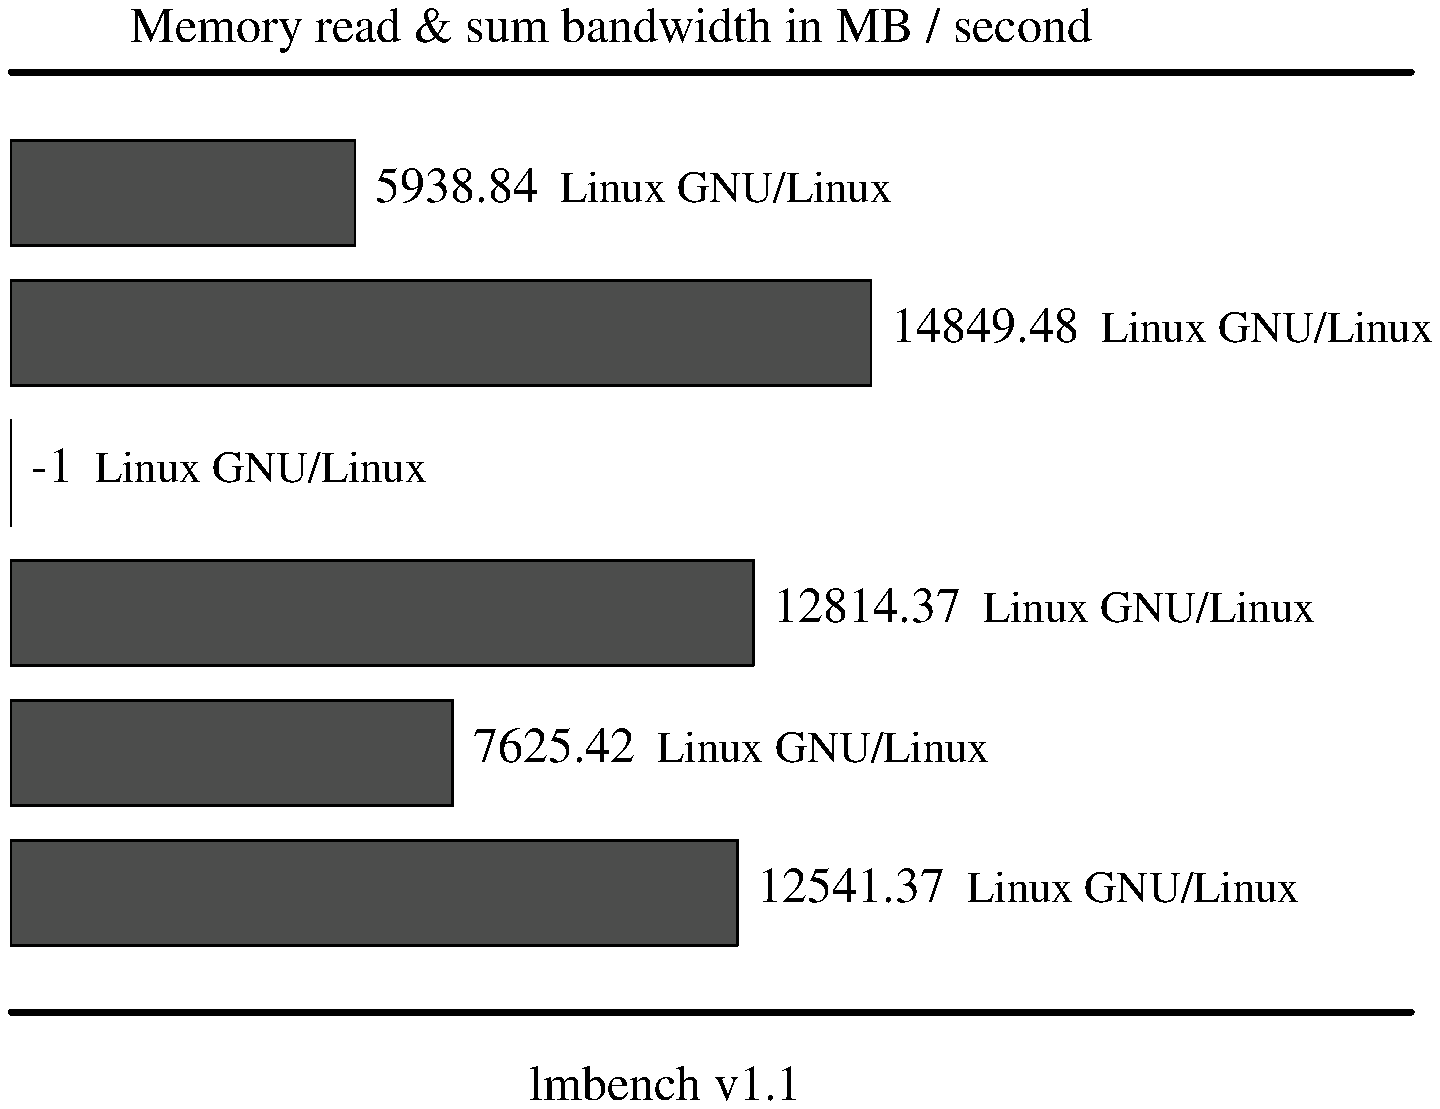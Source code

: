 .sp .75i
.po .23i
.ft R
.ps 16
.vs 21
.ce 100
\s+2Memory read & sum bandwidth in MB / second\s0
.ce 0
.vs 
.PS
.ps 16
.vs 11
[
# Variables, tweek these.
	fillval = .12		# default fill value boxes
	xsize = 4.3		# width of the graph
	ysize = 4.2		# height of the graph
	n = 6
	boxpercent = 75 / 100
	gap = xsize / n * (1 - boxpercent)
	maxdata = 14849.48
	yscale = ysize / maxdata
	xscale = xsize / maxdata

# Draw the graph borders 
	O:	box invis ht ysize wid xsize
boxht = ysize / n * boxpercent
box fill .7 wid 5938.84 * xscale with .nw at O.nw - (0, gap /2 + 0 * (ysize/n))
"\s+25938.84\s0  Linux GNU/Linux" ljust at last box.e + .1,0
box fill .7 wid 14849.48 * xscale with .nw at O.nw - (0, gap /2 + 1 * (ysize/n))
"\s+214849.48\s0  Linux GNU/Linux" ljust at last box.e + .1,0
box fill .7 wid -1 * xscale with .nw at O.nw - (0, gap /2 + 2 * (ysize/n))
"\s+2-1\s0  Linux GNU/Linux" ljust at last box.e + .1,0
box fill .7 wid 12814.37 * xscale with .nw at O.nw - (0, gap /2 + 3 * (ysize/n))
"\s+212814.37\s0  Linux GNU/Linux" ljust at last box.e + .1,0
box fill .7 wid 7625.42 * xscale with .nw at O.nw - (0, gap /2 + 4 * (ysize/n))
"\s+27625.42\s0  Linux GNU/Linux" ljust at last box.e + .1,0
box fill .7 wid 12541.37 * xscale with .nw at O.nw - (0, gap /2 + 5 * (ysize/n))
"\s+212541.37\s0  Linux GNU/Linux" ljust at last box.e + .1,0
]
box invis wid last [].wid + .5 ht last [].ht + .5 with .nw at last [].nw + (-.25, .25)
move to last [].nw + 0,.25
line thick 2 right 7
move to last [].sw - 0,.25
line thick 2 right 7
.PE
.ft
.ps
.vs
.po
.po .5i
.ft R
.ps 16
.vs 21
.sp .5
.ce 100
\s+2lmbench v1.1\s0
.po
.ft
.ps
.vs
.ce 0
